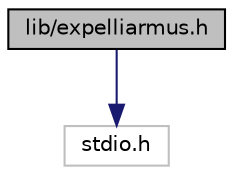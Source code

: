 digraph "lib/expelliarmus.h"
{
 // LATEX_PDF_SIZE
  edge [fontname="Helvetica",fontsize="10",labelfontname="Helvetica",labelfontsize="10"];
  node [fontname="Helvetica",fontsize="10",shape=record];
  Node1 [label="lib/expelliarmus.h",height=0.2,width=0.4,color="black", fillcolor="grey75", style="filled", fontcolor="black",tooltip="Méthode de l'objet expelliarmus_t."];
  Node1 -> Node2 [color="midnightblue",fontsize="10",style="solid"];
  Node2 [label="stdio.h",height=0.2,width=0.4,color="grey75", fillcolor="white", style="filled",tooltip=" "];
}
